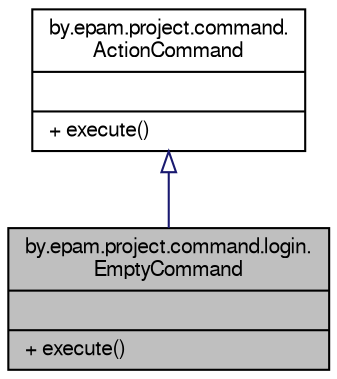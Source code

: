 digraph "by.epam.project.command.login.EmptyCommand"
{
  bgcolor="transparent";
  edge [fontname="FreeSans",fontsize="10",labelfontname="FreeSans",labelfontsize="10"];
  node [fontname="FreeSans",fontsize="10",shape=record];
  Node1 [label="{by.epam.project.command.login.\lEmptyCommand\n||+ execute()\l}",height=0.2,width=0.4,color="black", fillcolor="grey75", style="filled", fontcolor="black"];
  Node2 -> Node1 [dir="back",color="midnightblue",fontsize="10",style="solid",arrowtail="onormal",fontname="FreeSans"];
  Node2 [label="{by.epam.project.command.\lActionCommand\n||+ execute()\l}",height=0.2,width=0.4,color="black",URL="$interfaceby_1_1epam_1_1project_1_1command_1_1_action_command.html"];
}
